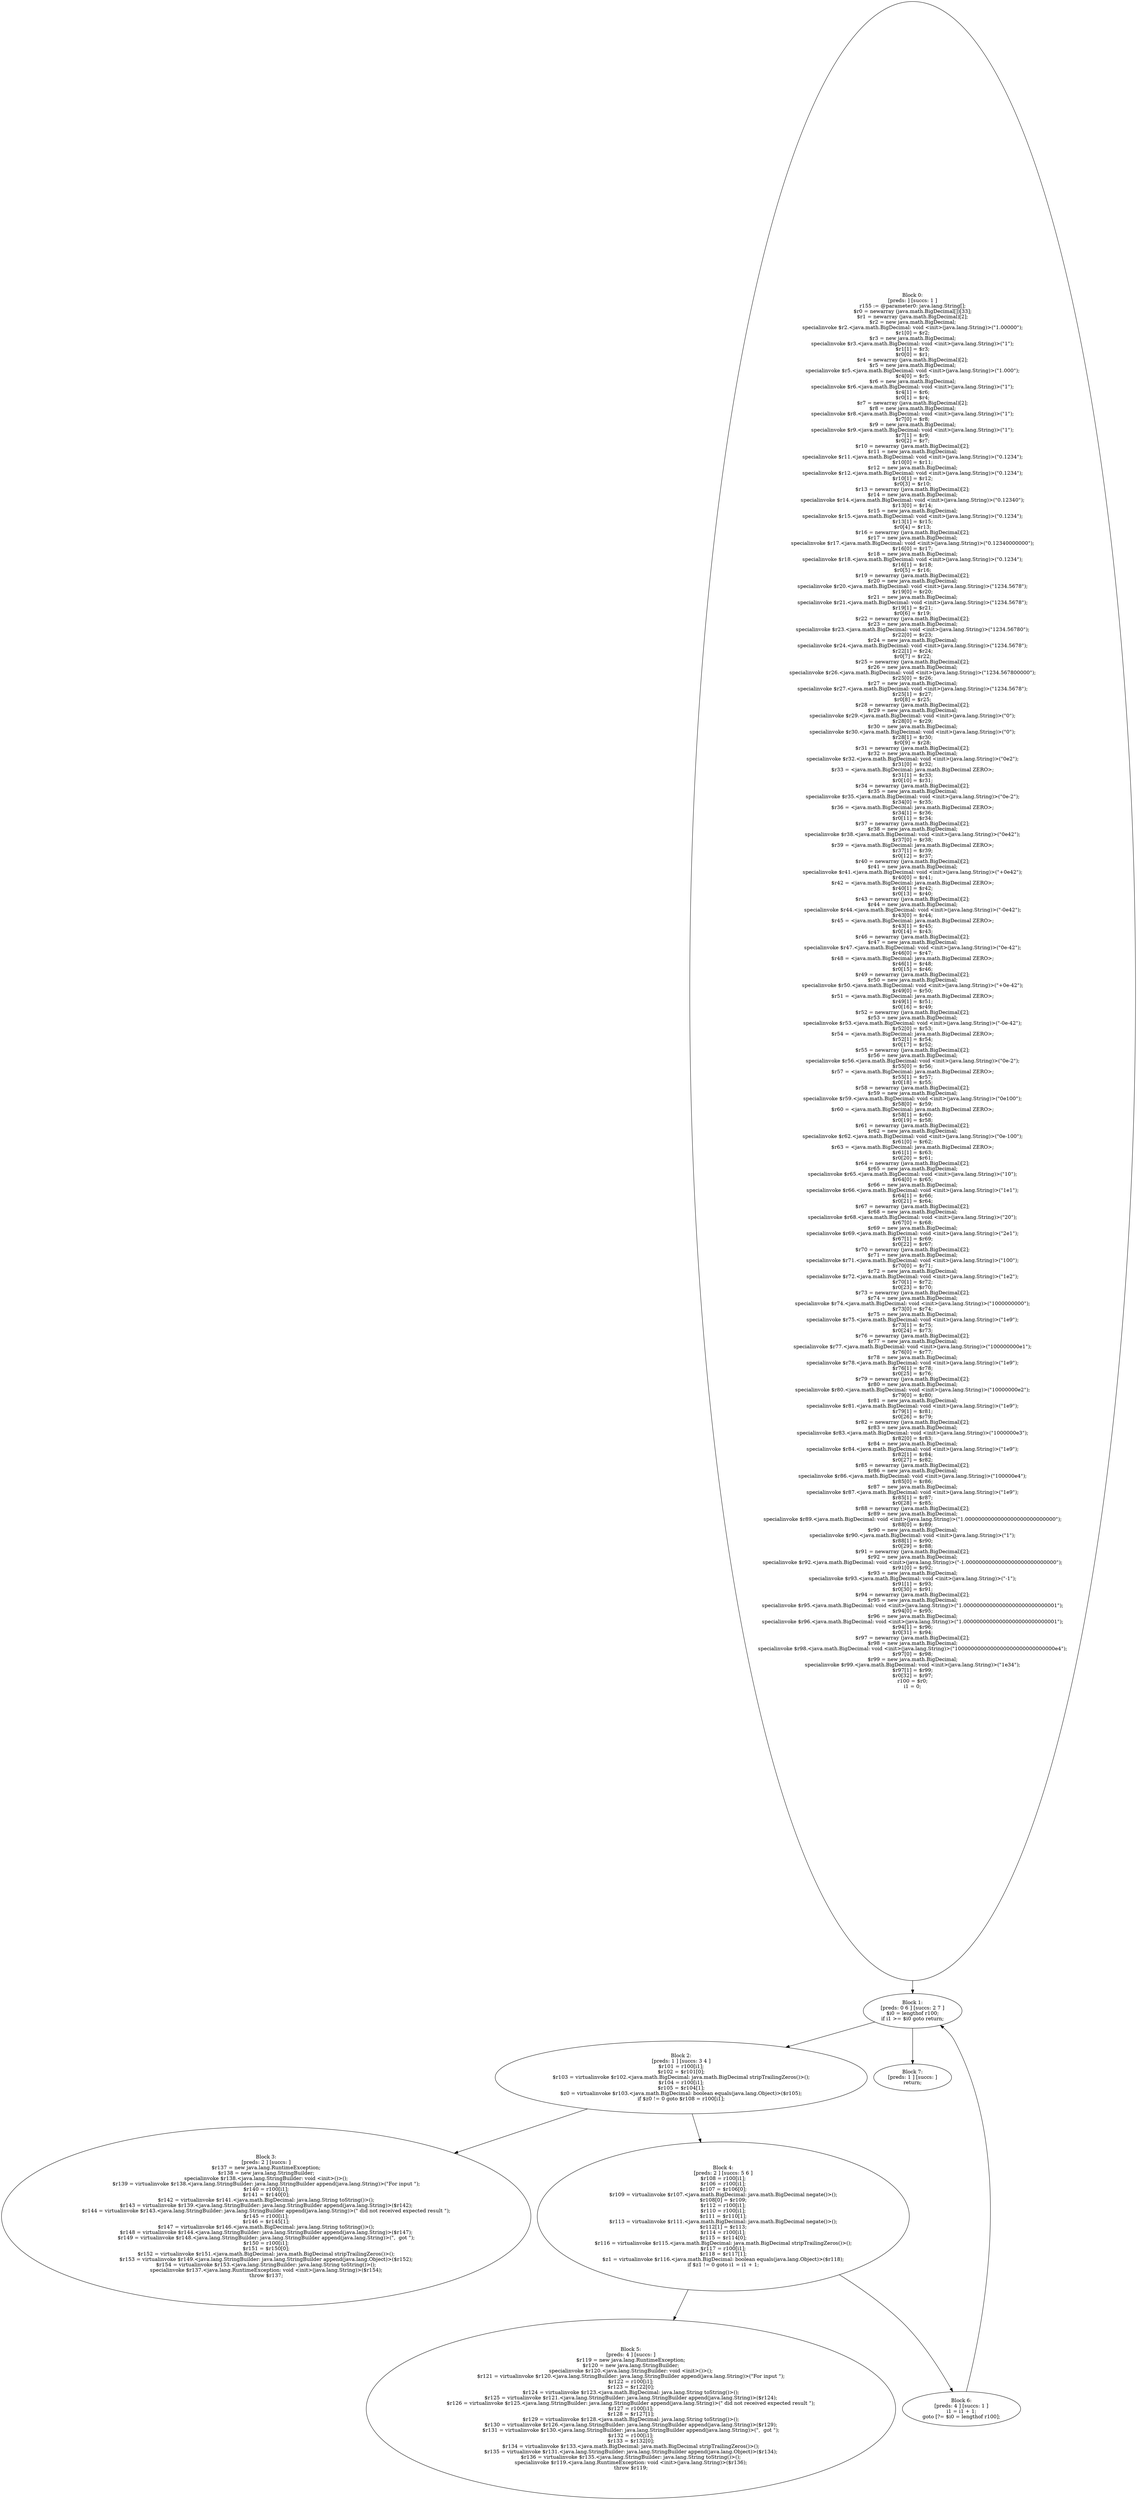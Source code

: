 digraph "unitGraph" {
    "Block 0:
[preds: ] [succs: 1 ]
r155 := @parameter0: java.lang.String[];
$r0 = newarray (java.math.BigDecimal[])[33];
$r1 = newarray (java.math.BigDecimal)[2];
$r2 = new java.math.BigDecimal;
specialinvoke $r2.<java.math.BigDecimal: void <init>(java.lang.String)>(\"1.00000\");
$r1[0] = $r2;
$r3 = new java.math.BigDecimal;
specialinvoke $r3.<java.math.BigDecimal: void <init>(java.lang.String)>(\"1\");
$r1[1] = $r3;
$r0[0] = $r1;
$r4 = newarray (java.math.BigDecimal)[2];
$r5 = new java.math.BigDecimal;
specialinvoke $r5.<java.math.BigDecimal: void <init>(java.lang.String)>(\"1.000\");
$r4[0] = $r5;
$r6 = new java.math.BigDecimal;
specialinvoke $r6.<java.math.BigDecimal: void <init>(java.lang.String)>(\"1\");
$r4[1] = $r6;
$r0[1] = $r4;
$r7 = newarray (java.math.BigDecimal)[2];
$r8 = new java.math.BigDecimal;
specialinvoke $r8.<java.math.BigDecimal: void <init>(java.lang.String)>(\"1\");
$r7[0] = $r8;
$r9 = new java.math.BigDecimal;
specialinvoke $r9.<java.math.BigDecimal: void <init>(java.lang.String)>(\"1\");
$r7[1] = $r9;
$r0[2] = $r7;
$r10 = newarray (java.math.BigDecimal)[2];
$r11 = new java.math.BigDecimal;
specialinvoke $r11.<java.math.BigDecimal: void <init>(java.lang.String)>(\"0.1234\");
$r10[0] = $r11;
$r12 = new java.math.BigDecimal;
specialinvoke $r12.<java.math.BigDecimal: void <init>(java.lang.String)>(\"0.1234\");
$r10[1] = $r12;
$r0[3] = $r10;
$r13 = newarray (java.math.BigDecimal)[2];
$r14 = new java.math.BigDecimal;
specialinvoke $r14.<java.math.BigDecimal: void <init>(java.lang.String)>(\"0.12340\");
$r13[0] = $r14;
$r15 = new java.math.BigDecimal;
specialinvoke $r15.<java.math.BigDecimal: void <init>(java.lang.String)>(\"0.1234\");
$r13[1] = $r15;
$r0[4] = $r13;
$r16 = newarray (java.math.BigDecimal)[2];
$r17 = new java.math.BigDecimal;
specialinvoke $r17.<java.math.BigDecimal: void <init>(java.lang.String)>(\"0.12340000000\");
$r16[0] = $r17;
$r18 = new java.math.BigDecimal;
specialinvoke $r18.<java.math.BigDecimal: void <init>(java.lang.String)>(\"0.1234\");
$r16[1] = $r18;
$r0[5] = $r16;
$r19 = newarray (java.math.BigDecimal)[2];
$r20 = new java.math.BigDecimal;
specialinvoke $r20.<java.math.BigDecimal: void <init>(java.lang.String)>(\"1234.5678\");
$r19[0] = $r20;
$r21 = new java.math.BigDecimal;
specialinvoke $r21.<java.math.BigDecimal: void <init>(java.lang.String)>(\"1234.5678\");
$r19[1] = $r21;
$r0[6] = $r19;
$r22 = newarray (java.math.BigDecimal)[2];
$r23 = new java.math.BigDecimal;
specialinvoke $r23.<java.math.BigDecimal: void <init>(java.lang.String)>(\"1234.56780\");
$r22[0] = $r23;
$r24 = new java.math.BigDecimal;
specialinvoke $r24.<java.math.BigDecimal: void <init>(java.lang.String)>(\"1234.5678\");
$r22[1] = $r24;
$r0[7] = $r22;
$r25 = newarray (java.math.BigDecimal)[2];
$r26 = new java.math.BigDecimal;
specialinvoke $r26.<java.math.BigDecimal: void <init>(java.lang.String)>(\"1234.567800000\");
$r25[0] = $r26;
$r27 = new java.math.BigDecimal;
specialinvoke $r27.<java.math.BigDecimal: void <init>(java.lang.String)>(\"1234.5678\");
$r25[1] = $r27;
$r0[8] = $r25;
$r28 = newarray (java.math.BigDecimal)[2];
$r29 = new java.math.BigDecimal;
specialinvoke $r29.<java.math.BigDecimal: void <init>(java.lang.String)>(\"0\");
$r28[0] = $r29;
$r30 = new java.math.BigDecimal;
specialinvoke $r30.<java.math.BigDecimal: void <init>(java.lang.String)>(\"0\");
$r28[1] = $r30;
$r0[9] = $r28;
$r31 = newarray (java.math.BigDecimal)[2];
$r32 = new java.math.BigDecimal;
specialinvoke $r32.<java.math.BigDecimal: void <init>(java.lang.String)>(\"0e2\");
$r31[0] = $r32;
$r33 = <java.math.BigDecimal: java.math.BigDecimal ZERO>;
$r31[1] = $r33;
$r0[10] = $r31;
$r34 = newarray (java.math.BigDecimal)[2];
$r35 = new java.math.BigDecimal;
specialinvoke $r35.<java.math.BigDecimal: void <init>(java.lang.String)>(\"0e-2\");
$r34[0] = $r35;
$r36 = <java.math.BigDecimal: java.math.BigDecimal ZERO>;
$r34[1] = $r36;
$r0[11] = $r34;
$r37 = newarray (java.math.BigDecimal)[2];
$r38 = new java.math.BigDecimal;
specialinvoke $r38.<java.math.BigDecimal: void <init>(java.lang.String)>(\"0e42\");
$r37[0] = $r38;
$r39 = <java.math.BigDecimal: java.math.BigDecimal ZERO>;
$r37[1] = $r39;
$r0[12] = $r37;
$r40 = newarray (java.math.BigDecimal)[2];
$r41 = new java.math.BigDecimal;
specialinvoke $r41.<java.math.BigDecimal: void <init>(java.lang.String)>(\"+0e42\");
$r40[0] = $r41;
$r42 = <java.math.BigDecimal: java.math.BigDecimal ZERO>;
$r40[1] = $r42;
$r0[13] = $r40;
$r43 = newarray (java.math.BigDecimal)[2];
$r44 = new java.math.BigDecimal;
specialinvoke $r44.<java.math.BigDecimal: void <init>(java.lang.String)>(\"-0e42\");
$r43[0] = $r44;
$r45 = <java.math.BigDecimal: java.math.BigDecimal ZERO>;
$r43[1] = $r45;
$r0[14] = $r43;
$r46 = newarray (java.math.BigDecimal)[2];
$r47 = new java.math.BigDecimal;
specialinvoke $r47.<java.math.BigDecimal: void <init>(java.lang.String)>(\"0e-42\");
$r46[0] = $r47;
$r48 = <java.math.BigDecimal: java.math.BigDecimal ZERO>;
$r46[1] = $r48;
$r0[15] = $r46;
$r49 = newarray (java.math.BigDecimal)[2];
$r50 = new java.math.BigDecimal;
specialinvoke $r50.<java.math.BigDecimal: void <init>(java.lang.String)>(\"+0e-42\");
$r49[0] = $r50;
$r51 = <java.math.BigDecimal: java.math.BigDecimal ZERO>;
$r49[1] = $r51;
$r0[16] = $r49;
$r52 = newarray (java.math.BigDecimal)[2];
$r53 = new java.math.BigDecimal;
specialinvoke $r53.<java.math.BigDecimal: void <init>(java.lang.String)>(\"-0e-42\");
$r52[0] = $r53;
$r54 = <java.math.BigDecimal: java.math.BigDecimal ZERO>;
$r52[1] = $r54;
$r0[17] = $r52;
$r55 = newarray (java.math.BigDecimal)[2];
$r56 = new java.math.BigDecimal;
specialinvoke $r56.<java.math.BigDecimal: void <init>(java.lang.String)>(\"0e-2\");
$r55[0] = $r56;
$r57 = <java.math.BigDecimal: java.math.BigDecimal ZERO>;
$r55[1] = $r57;
$r0[18] = $r55;
$r58 = newarray (java.math.BigDecimal)[2];
$r59 = new java.math.BigDecimal;
specialinvoke $r59.<java.math.BigDecimal: void <init>(java.lang.String)>(\"0e100\");
$r58[0] = $r59;
$r60 = <java.math.BigDecimal: java.math.BigDecimal ZERO>;
$r58[1] = $r60;
$r0[19] = $r58;
$r61 = newarray (java.math.BigDecimal)[2];
$r62 = new java.math.BigDecimal;
specialinvoke $r62.<java.math.BigDecimal: void <init>(java.lang.String)>(\"0e-100\");
$r61[0] = $r62;
$r63 = <java.math.BigDecimal: java.math.BigDecimal ZERO>;
$r61[1] = $r63;
$r0[20] = $r61;
$r64 = newarray (java.math.BigDecimal)[2];
$r65 = new java.math.BigDecimal;
specialinvoke $r65.<java.math.BigDecimal: void <init>(java.lang.String)>(\"10\");
$r64[0] = $r65;
$r66 = new java.math.BigDecimal;
specialinvoke $r66.<java.math.BigDecimal: void <init>(java.lang.String)>(\"1e1\");
$r64[1] = $r66;
$r0[21] = $r64;
$r67 = newarray (java.math.BigDecimal)[2];
$r68 = new java.math.BigDecimal;
specialinvoke $r68.<java.math.BigDecimal: void <init>(java.lang.String)>(\"20\");
$r67[0] = $r68;
$r69 = new java.math.BigDecimal;
specialinvoke $r69.<java.math.BigDecimal: void <init>(java.lang.String)>(\"2e1\");
$r67[1] = $r69;
$r0[22] = $r67;
$r70 = newarray (java.math.BigDecimal)[2];
$r71 = new java.math.BigDecimal;
specialinvoke $r71.<java.math.BigDecimal: void <init>(java.lang.String)>(\"100\");
$r70[0] = $r71;
$r72 = new java.math.BigDecimal;
specialinvoke $r72.<java.math.BigDecimal: void <init>(java.lang.String)>(\"1e2\");
$r70[1] = $r72;
$r0[23] = $r70;
$r73 = newarray (java.math.BigDecimal)[2];
$r74 = new java.math.BigDecimal;
specialinvoke $r74.<java.math.BigDecimal: void <init>(java.lang.String)>(\"1000000000\");
$r73[0] = $r74;
$r75 = new java.math.BigDecimal;
specialinvoke $r75.<java.math.BigDecimal: void <init>(java.lang.String)>(\"1e9\");
$r73[1] = $r75;
$r0[24] = $r73;
$r76 = newarray (java.math.BigDecimal)[2];
$r77 = new java.math.BigDecimal;
specialinvoke $r77.<java.math.BigDecimal: void <init>(java.lang.String)>(\"100000000e1\");
$r76[0] = $r77;
$r78 = new java.math.BigDecimal;
specialinvoke $r78.<java.math.BigDecimal: void <init>(java.lang.String)>(\"1e9\");
$r76[1] = $r78;
$r0[25] = $r76;
$r79 = newarray (java.math.BigDecimal)[2];
$r80 = new java.math.BigDecimal;
specialinvoke $r80.<java.math.BigDecimal: void <init>(java.lang.String)>(\"10000000e2\");
$r79[0] = $r80;
$r81 = new java.math.BigDecimal;
specialinvoke $r81.<java.math.BigDecimal: void <init>(java.lang.String)>(\"1e9\");
$r79[1] = $r81;
$r0[26] = $r79;
$r82 = newarray (java.math.BigDecimal)[2];
$r83 = new java.math.BigDecimal;
specialinvoke $r83.<java.math.BigDecimal: void <init>(java.lang.String)>(\"1000000e3\");
$r82[0] = $r83;
$r84 = new java.math.BigDecimal;
specialinvoke $r84.<java.math.BigDecimal: void <init>(java.lang.String)>(\"1e9\");
$r82[1] = $r84;
$r0[27] = $r82;
$r85 = newarray (java.math.BigDecimal)[2];
$r86 = new java.math.BigDecimal;
specialinvoke $r86.<java.math.BigDecimal: void <init>(java.lang.String)>(\"100000e4\");
$r85[0] = $r86;
$r87 = new java.math.BigDecimal;
specialinvoke $r87.<java.math.BigDecimal: void <init>(java.lang.String)>(\"1e9\");
$r85[1] = $r87;
$r0[28] = $r85;
$r88 = newarray (java.math.BigDecimal)[2];
$r89 = new java.math.BigDecimal;
specialinvoke $r89.<java.math.BigDecimal: void <init>(java.lang.String)>(\"1.0000000000000000000000000000\");
$r88[0] = $r89;
$r90 = new java.math.BigDecimal;
specialinvoke $r90.<java.math.BigDecimal: void <init>(java.lang.String)>(\"1\");
$r88[1] = $r90;
$r0[29] = $r88;
$r91 = newarray (java.math.BigDecimal)[2];
$r92 = new java.math.BigDecimal;
specialinvoke $r92.<java.math.BigDecimal: void <init>(java.lang.String)>(\"-1.0000000000000000000000000000\");
$r91[0] = $r92;
$r93 = new java.math.BigDecimal;
specialinvoke $r93.<java.math.BigDecimal: void <init>(java.lang.String)>(\"-1\");
$r91[1] = $r93;
$r0[30] = $r91;
$r94 = newarray (java.math.BigDecimal)[2];
$r95 = new java.math.BigDecimal;
specialinvoke $r95.<java.math.BigDecimal: void <init>(java.lang.String)>(\"1.00000000000000000000000000001\");
$r94[0] = $r95;
$r96 = new java.math.BigDecimal;
specialinvoke $r96.<java.math.BigDecimal: void <init>(java.lang.String)>(\"1.00000000000000000000000000001\");
$r94[1] = $r96;
$r0[31] = $r94;
$r97 = newarray (java.math.BigDecimal)[2];
$r98 = new java.math.BigDecimal;
specialinvoke $r98.<java.math.BigDecimal: void <init>(java.lang.String)>(\"1000000000000000000000000000000e4\");
$r97[0] = $r98;
$r99 = new java.math.BigDecimal;
specialinvoke $r99.<java.math.BigDecimal: void <init>(java.lang.String)>(\"1e34\");
$r97[1] = $r99;
$r0[32] = $r97;
r100 = $r0;
i1 = 0;
"
    "Block 1:
[preds: 0 6 ] [succs: 2 7 ]
$i0 = lengthof r100;
if i1 >= $i0 goto return;
"
    "Block 2:
[preds: 1 ] [succs: 3 4 ]
$r101 = r100[i1];
$r102 = $r101[0];
$r103 = virtualinvoke $r102.<java.math.BigDecimal: java.math.BigDecimal stripTrailingZeros()>();
$r104 = r100[i1];
$r105 = $r104[1];
$z0 = virtualinvoke $r103.<java.math.BigDecimal: boolean equals(java.lang.Object)>($r105);
if $z0 != 0 goto $r108 = r100[i1];
"
    "Block 3:
[preds: 2 ] [succs: ]
$r137 = new java.lang.RuntimeException;
$r138 = new java.lang.StringBuilder;
specialinvoke $r138.<java.lang.StringBuilder: void <init>()>();
$r139 = virtualinvoke $r138.<java.lang.StringBuilder: java.lang.StringBuilder append(java.lang.String)>(\"For input \");
$r140 = r100[i1];
$r141 = $r140[0];
$r142 = virtualinvoke $r141.<java.math.BigDecimal: java.lang.String toString()>();
$r143 = virtualinvoke $r139.<java.lang.StringBuilder: java.lang.StringBuilder append(java.lang.String)>($r142);
$r144 = virtualinvoke $r143.<java.lang.StringBuilder: java.lang.StringBuilder append(java.lang.String)>(\" did not received expected result \");
$r145 = r100[i1];
$r146 = $r145[1];
$r147 = virtualinvoke $r146.<java.math.BigDecimal: java.lang.String toString()>();
$r148 = virtualinvoke $r144.<java.lang.StringBuilder: java.lang.StringBuilder append(java.lang.String)>($r147);
$r149 = virtualinvoke $r148.<java.lang.StringBuilder: java.lang.StringBuilder append(java.lang.String)>(\",  got \");
$r150 = r100[i1];
$r151 = $r150[0];
$r152 = virtualinvoke $r151.<java.math.BigDecimal: java.math.BigDecimal stripTrailingZeros()>();
$r153 = virtualinvoke $r149.<java.lang.StringBuilder: java.lang.StringBuilder append(java.lang.Object)>($r152);
$r154 = virtualinvoke $r153.<java.lang.StringBuilder: java.lang.String toString()>();
specialinvoke $r137.<java.lang.RuntimeException: void <init>(java.lang.String)>($r154);
throw $r137;
"
    "Block 4:
[preds: 2 ] [succs: 5 6 ]
$r108 = r100[i1];
$r106 = r100[i1];
$r107 = $r106[0];
$r109 = virtualinvoke $r107.<java.math.BigDecimal: java.math.BigDecimal negate()>();
$r108[0] = $r109;
$r112 = r100[i1];
$r110 = r100[i1];
$r111 = $r110[1];
$r113 = virtualinvoke $r111.<java.math.BigDecimal: java.math.BigDecimal negate()>();
$r112[1] = $r113;
$r114 = r100[i1];
$r115 = $r114[0];
$r116 = virtualinvoke $r115.<java.math.BigDecimal: java.math.BigDecimal stripTrailingZeros()>();
$r117 = r100[i1];
$r118 = $r117[1];
$z1 = virtualinvoke $r116.<java.math.BigDecimal: boolean equals(java.lang.Object)>($r118);
if $z1 != 0 goto i1 = i1 + 1;
"
    "Block 5:
[preds: 4 ] [succs: ]
$r119 = new java.lang.RuntimeException;
$r120 = new java.lang.StringBuilder;
specialinvoke $r120.<java.lang.StringBuilder: void <init>()>();
$r121 = virtualinvoke $r120.<java.lang.StringBuilder: java.lang.StringBuilder append(java.lang.String)>(\"For input \");
$r122 = r100[i1];
$r123 = $r122[0];
$r124 = virtualinvoke $r123.<java.math.BigDecimal: java.lang.String toString()>();
$r125 = virtualinvoke $r121.<java.lang.StringBuilder: java.lang.StringBuilder append(java.lang.String)>($r124);
$r126 = virtualinvoke $r125.<java.lang.StringBuilder: java.lang.StringBuilder append(java.lang.String)>(\" did not received expected result \");
$r127 = r100[i1];
$r128 = $r127[1];
$r129 = virtualinvoke $r128.<java.math.BigDecimal: java.lang.String toString()>();
$r130 = virtualinvoke $r126.<java.lang.StringBuilder: java.lang.StringBuilder append(java.lang.String)>($r129);
$r131 = virtualinvoke $r130.<java.lang.StringBuilder: java.lang.StringBuilder append(java.lang.String)>(\",  got \");
$r132 = r100[i1];
$r133 = $r132[0];
$r134 = virtualinvoke $r133.<java.math.BigDecimal: java.math.BigDecimal stripTrailingZeros()>();
$r135 = virtualinvoke $r131.<java.lang.StringBuilder: java.lang.StringBuilder append(java.lang.Object)>($r134);
$r136 = virtualinvoke $r135.<java.lang.StringBuilder: java.lang.String toString()>();
specialinvoke $r119.<java.lang.RuntimeException: void <init>(java.lang.String)>($r136);
throw $r119;
"
    "Block 6:
[preds: 4 ] [succs: 1 ]
i1 = i1 + 1;
goto [?= $i0 = lengthof r100];
"
    "Block 7:
[preds: 1 ] [succs: ]
return;
"
    "Block 0:
[preds: ] [succs: 1 ]
r155 := @parameter0: java.lang.String[];
$r0 = newarray (java.math.BigDecimal[])[33];
$r1 = newarray (java.math.BigDecimal)[2];
$r2 = new java.math.BigDecimal;
specialinvoke $r2.<java.math.BigDecimal: void <init>(java.lang.String)>(\"1.00000\");
$r1[0] = $r2;
$r3 = new java.math.BigDecimal;
specialinvoke $r3.<java.math.BigDecimal: void <init>(java.lang.String)>(\"1\");
$r1[1] = $r3;
$r0[0] = $r1;
$r4 = newarray (java.math.BigDecimal)[2];
$r5 = new java.math.BigDecimal;
specialinvoke $r5.<java.math.BigDecimal: void <init>(java.lang.String)>(\"1.000\");
$r4[0] = $r5;
$r6 = new java.math.BigDecimal;
specialinvoke $r6.<java.math.BigDecimal: void <init>(java.lang.String)>(\"1\");
$r4[1] = $r6;
$r0[1] = $r4;
$r7 = newarray (java.math.BigDecimal)[2];
$r8 = new java.math.BigDecimal;
specialinvoke $r8.<java.math.BigDecimal: void <init>(java.lang.String)>(\"1\");
$r7[0] = $r8;
$r9 = new java.math.BigDecimal;
specialinvoke $r9.<java.math.BigDecimal: void <init>(java.lang.String)>(\"1\");
$r7[1] = $r9;
$r0[2] = $r7;
$r10 = newarray (java.math.BigDecimal)[2];
$r11 = new java.math.BigDecimal;
specialinvoke $r11.<java.math.BigDecimal: void <init>(java.lang.String)>(\"0.1234\");
$r10[0] = $r11;
$r12 = new java.math.BigDecimal;
specialinvoke $r12.<java.math.BigDecimal: void <init>(java.lang.String)>(\"0.1234\");
$r10[1] = $r12;
$r0[3] = $r10;
$r13 = newarray (java.math.BigDecimal)[2];
$r14 = new java.math.BigDecimal;
specialinvoke $r14.<java.math.BigDecimal: void <init>(java.lang.String)>(\"0.12340\");
$r13[0] = $r14;
$r15 = new java.math.BigDecimal;
specialinvoke $r15.<java.math.BigDecimal: void <init>(java.lang.String)>(\"0.1234\");
$r13[1] = $r15;
$r0[4] = $r13;
$r16 = newarray (java.math.BigDecimal)[2];
$r17 = new java.math.BigDecimal;
specialinvoke $r17.<java.math.BigDecimal: void <init>(java.lang.String)>(\"0.12340000000\");
$r16[0] = $r17;
$r18 = new java.math.BigDecimal;
specialinvoke $r18.<java.math.BigDecimal: void <init>(java.lang.String)>(\"0.1234\");
$r16[1] = $r18;
$r0[5] = $r16;
$r19 = newarray (java.math.BigDecimal)[2];
$r20 = new java.math.BigDecimal;
specialinvoke $r20.<java.math.BigDecimal: void <init>(java.lang.String)>(\"1234.5678\");
$r19[0] = $r20;
$r21 = new java.math.BigDecimal;
specialinvoke $r21.<java.math.BigDecimal: void <init>(java.lang.String)>(\"1234.5678\");
$r19[1] = $r21;
$r0[6] = $r19;
$r22 = newarray (java.math.BigDecimal)[2];
$r23 = new java.math.BigDecimal;
specialinvoke $r23.<java.math.BigDecimal: void <init>(java.lang.String)>(\"1234.56780\");
$r22[0] = $r23;
$r24 = new java.math.BigDecimal;
specialinvoke $r24.<java.math.BigDecimal: void <init>(java.lang.String)>(\"1234.5678\");
$r22[1] = $r24;
$r0[7] = $r22;
$r25 = newarray (java.math.BigDecimal)[2];
$r26 = new java.math.BigDecimal;
specialinvoke $r26.<java.math.BigDecimal: void <init>(java.lang.String)>(\"1234.567800000\");
$r25[0] = $r26;
$r27 = new java.math.BigDecimal;
specialinvoke $r27.<java.math.BigDecimal: void <init>(java.lang.String)>(\"1234.5678\");
$r25[1] = $r27;
$r0[8] = $r25;
$r28 = newarray (java.math.BigDecimal)[2];
$r29 = new java.math.BigDecimal;
specialinvoke $r29.<java.math.BigDecimal: void <init>(java.lang.String)>(\"0\");
$r28[0] = $r29;
$r30 = new java.math.BigDecimal;
specialinvoke $r30.<java.math.BigDecimal: void <init>(java.lang.String)>(\"0\");
$r28[1] = $r30;
$r0[9] = $r28;
$r31 = newarray (java.math.BigDecimal)[2];
$r32 = new java.math.BigDecimal;
specialinvoke $r32.<java.math.BigDecimal: void <init>(java.lang.String)>(\"0e2\");
$r31[0] = $r32;
$r33 = <java.math.BigDecimal: java.math.BigDecimal ZERO>;
$r31[1] = $r33;
$r0[10] = $r31;
$r34 = newarray (java.math.BigDecimal)[2];
$r35 = new java.math.BigDecimal;
specialinvoke $r35.<java.math.BigDecimal: void <init>(java.lang.String)>(\"0e-2\");
$r34[0] = $r35;
$r36 = <java.math.BigDecimal: java.math.BigDecimal ZERO>;
$r34[1] = $r36;
$r0[11] = $r34;
$r37 = newarray (java.math.BigDecimal)[2];
$r38 = new java.math.BigDecimal;
specialinvoke $r38.<java.math.BigDecimal: void <init>(java.lang.String)>(\"0e42\");
$r37[0] = $r38;
$r39 = <java.math.BigDecimal: java.math.BigDecimal ZERO>;
$r37[1] = $r39;
$r0[12] = $r37;
$r40 = newarray (java.math.BigDecimal)[2];
$r41 = new java.math.BigDecimal;
specialinvoke $r41.<java.math.BigDecimal: void <init>(java.lang.String)>(\"+0e42\");
$r40[0] = $r41;
$r42 = <java.math.BigDecimal: java.math.BigDecimal ZERO>;
$r40[1] = $r42;
$r0[13] = $r40;
$r43 = newarray (java.math.BigDecimal)[2];
$r44 = new java.math.BigDecimal;
specialinvoke $r44.<java.math.BigDecimal: void <init>(java.lang.String)>(\"-0e42\");
$r43[0] = $r44;
$r45 = <java.math.BigDecimal: java.math.BigDecimal ZERO>;
$r43[1] = $r45;
$r0[14] = $r43;
$r46 = newarray (java.math.BigDecimal)[2];
$r47 = new java.math.BigDecimal;
specialinvoke $r47.<java.math.BigDecimal: void <init>(java.lang.String)>(\"0e-42\");
$r46[0] = $r47;
$r48 = <java.math.BigDecimal: java.math.BigDecimal ZERO>;
$r46[1] = $r48;
$r0[15] = $r46;
$r49 = newarray (java.math.BigDecimal)[2];
$r50 = new java.math.BigDecimal;
specialinvoke $r50.<java.math.BigDecimal: void <init>(java.lang.String)>(\"+0e-42\");
$r49[0] = $r50;
$r51 = <java.math.BigDecimal: java.math.BigDecimal ZERO>;
$r49[1] = $r51;
$r0[16] = $r49;
$r52 = newarray (java.math.BigDecimal)[2];
$r53 = new java.math.BigDecimal;
specialinvoke $r53.<java.math.BigDecimal: void <init>(java.lang.String)>(\"-0e-42\");
$r52[0] = $r53;
$r54 = <java.math.BigDecimal: java.math.BigDecimal ZERO>;
$r52[1] = $r54;
$r0[17] = $r52;
$r55 = newarray (java.math.BigDecimal)[2];
$r56 = new java.math.BigDecimal;
specialinvoke $r56.<java.math.BigDecimal: void <init>(java.lang.String)>(\"0e-2\");
$r55[0] = $r56;
$r57 = <java.math.BigDecimal: java.math.BigDecimal ZERO>;
$r55[1] = $r57;
$r0[18] = $r55;
$r58 = newarray (java.math.BigDecimal)[2];
$r59 = new java.math.BigDecimal;
specialinvoke $r59.<java.math.BigDecimal: void <init>(java.lang.String)>(\"0e100\");
$r58[0] = $r59;
$r60 = <java.math.BigDecimal: java.math.BigDecimal ZERO>;
$r58[1] = $r60;
$r0[19] = $r58;
$r61 = newarray (java.math.BigDecimal)[2];
$r62 = new java.math.BigDecimal;
specialinvoke $r62.<java.math.BigDecimal: void <init>(java.lang.String)>(\"0e-100\");
$r61[0] = $r62;
$r63 = <java.math.BigDecimal: java.math.BigDecimal ZERO>;
$r61[1] = $r63;
$r0[20] = $r61;
$r64 = newarray (java.math.BigDecimal)[2];
$r65 = new java.math.BigDecimal;
specialinvoke $r65.<java.math.BigDecimal: void <init>(java.lang.String)>(\"10\");
$r64[0] = $r65;
$r66 = new java.math.BigDecimal;
specialinvoke $r66.<java.math.BigDecimal: void <init>(java.lang.String)>(\"1e1\");
$r64[1] = $r66;
$r0[21] = $r64;
$r67 = newarray (java.math.BigDecimal)[2];
$r68 = new java.math.BigDecimal;
specialinvoke $r68.<java.math.BigDecimal: void <init>(java.lang.String)>(\"20\");
$r67[0] = $r68;
$r69 = new java.math.BigDecimal;
specialinvoke $r69.<java.math.BigDecimal: void <init>(java.lang.String)>(\"2e1\");
$r67[1] = $r69;
$r0[22] = $r67;
$r70 = newarray (java.math.BigDecimal)[2];
$r71 = new java.math.BigDecimal;
specialinvoke $r71.<java.math.BigDecimal: void <init>(java.lang.String)>(\"100\");
$r70[0] = $r71;
$r72 = new java.math.BigDecimal;
specialinvoke $r72.<java.math.BigDecimal: void <init>(java.lang.String)>(\"1e2\");
$r70[1] = $r72;
$r0[23] = $r70;
$r73 = newarray (java.math.BigDecimal)[2];
$r74 = new java.math.BigDecimal;
specialinvoke $r74.<java.math.BigDecimal: void <init>(java.lang.String)>(\"1000000000\");
$r73[0] = $r74;
$r75 = new java.math.BigDecimal;
specialinvoke $r75.<java.math.BigDecimal: void <init>(java.lang.String)>(\"1e9\");
$r73[1] = $r75;
$r0[24] = $r73;
$r76 = newarray (java.math.BigDecimal)[2];
$r77 = new java.math.BigDecimal;
specialinvoke $r77.<java.math.BigDecimal: void <init>(java.lang.String)>(\"100000000e1\");
$r76[0] = $r77;
$r78 = new java.math.BigDecimal;
specialinvoke $r78.<java.math.BigDecimal: void <init>(java.lang.String)>(\"1e9\");
$r76[1] = $r78;
$r0[25] = $r76;
$r79 = newarray (java.math.BigDecimal)[2];
$r80 = new java.math.BigDecimal;
specialinvoke $r80.<java.math.BigDecimal: void <init>(java.lang.String)>(\"10000000e2\");
$r79[0] = $r80;
$r81 = new java.math.BigDecimal;
specialinvoke $r81.<java.math.BigDecimal: void <init>(java.lang.String)>(\"1e9\");
$r79[1] = $r81;
$r0[26] = $r79;
$r82 = newarray (java.math.BigDecimal)[2];
$r83 = new java.math.BigDecimal;
specialinvoke $r83.<java.math.BigDecimal: void <init>(java.lang.String)>(\"1000000e3\");
$r82[0] = $r83;
$r84 = new java.math.BigDecimal;
specialinvoke $r84.<java.math.BigDecimal: void <init>(java.lang.String)>(\"1e9\");
$r82[1] = $r84;
$r0[27] = $r82;
$r85 = newarray (java.math.BigDecimal)[2];
$r86 = new java.math.BigDecimal;
specialinvoke $r86.<java.math.BigDecimal: void <init>(java.lang.String)>(\"100000e4\");
$r85[0] = $r86;
$r87 = new java.math.BigDecimal;
specialinvoke $r87.<java.math.BigDecimal: void <init>(java.lang.String)>(\"1e9\");
$r85[1] = $r87;
$r0[28] = $r85;
$r88 = newarray (java.math.BigDecimal)[2];
$r89 = new java.math.BigDecimal;
specialinvoke $r89.<java.math.BigDecimal: void <init>(java.lang.String)>(\"1.0000000000000000000000000000\");
$r88[0] = $r89;
$r90 = new java.math.BigDecimal;
specialinvoke $r90.<java.math.BigDecimal: void <init>(java.lang.String)>(\"1\");
$r88[1] = $r90;
$r0[29] = $r88;
$r91 = newarray (java.math.BigDecimal)[2];
$r92 = new java.math.BigDecimal;
specialinvoke $r92.<java.math.BigDecimal: void <init>(java.lang.String)>(\"-1.0000000000000000000000000000\");
$r91[0] = $r92;
$r93 = new java.math.BigDecimal;
specialinvoke $r93.<java.math.BigDecimal: void <init>(java.lang.String)>(\"-1\");
$r91[1] = $r93;
$r0[30] = $r91;
$r94 = newarray (java.math.BigDecimal)[2];
$r95 = new java.math.BigDecimal;
specialinvoke $r95.<java.math.BigDecimal: void <init>(java.lang.String)>(\"1.00000000000000000000000000001\");
$r94[0] = $r95;
$r96 = new java.math.BigDecimal;
specialinvoke $r96.<java.math.BigDecimal: void <init>(java.lang.String)>(\"1.00000000000000000000000000001\");
$r94[1] = $r96;
$r0[31] = $r94;
$r97 = newarray (java.math.BigDecimal)[2];
$r98 = new java.math.BigDecimal;
specialinvoke $r98.<java.math.BigDecimal: void <init>(java.lang.String)>(\"1000000000000000000000000000000e4\");
$r97[0] = $r98;
$r99 = new java.math.BigDecimal;
specialinvoke $r99.<java.math.BigDecimal: void <init>(java.lang.String)>(\"1e34\");
$r97[1] = $r99;
$r0[32] = $r97;
r100 = $r0;
i1 = 0;
"->"Block 1:
[preds: 0 6 ] [succs: 2 7 ]
$i0 = lengthof r100;
if i1 >= $i0 goto return;
";
    "Block 1:
[preds: 0 6 ] [succs: 2 7 ]
$i0 = lengthof r100;
if i1 >= $i0 goto return;
"->"Block 2:
[preds: 1 ] [succs: 3 4 ]
$r101 = r100[i1];
$r102 = $r101[0];
$r103 = virtualinvoke $r102.<java.math.BigDecimal: java.math.BigDecimal stripTrailingZeros()>();
$r104 = r100[i1];
$r105 = $r104[1];
$z0 = virtualinvoke $r103.<java.math.BigDecimal: boolean equals(java.lang.Object)>($r105);
if $z0 != 0 goto $r108 = r100[i1];
";
    "Block 1:
[preds: 0 6 ] [succs: 2 7 ]
$i0 = lengthof r100;
if i1 >= $i0 goto return;
"->"Block 7:
[preds: 1 ] [succs: ]
return;
";
    "Block 2:
[preds: 1 ] [succs: 3 4 ]
$r101 = r100[i1];
$r102 = $r101[0];
$r103 = virtualinvoke $r102.<java.math.BigDecimal: java.math.BigDecimal stripTrailingZeros()>();
$r104 = r100[i1];
$r105 = $r104[1];
$z0 = virtualinvoke $r103.<java.math.BigDecimal: boolean equals(java.lang.Object)>($r105);
if $z0 != 0 goto $r108 = r100[i1];
"->"Block 3:
[preds: 2 ] [succs: ]
$r137 = new java.lang.RuntimeException;
$r138 = new java.lang.StringBuilder;
specialinvoke $r138.<java.lang.StringBuilder: void <init>()>();
$r139 = virtualinvoke $r138.<java.lang.StringBuilder: java.lang.StringBuilder append(java.lang.String)>(\"For input \");
$r140 = r100[i1];
$r141 = $r140[0];
$r142 = virtualinvoke $r141.<java.math.BigDecimal: java.lang.String toString()>();
$r143 = virtualinvoke $r139.<java.lang.StringBuilder: java.lang.StringBuilder append(java.lang.String)>($r142);
$r144 = virtualinvoke $r143.<java.lang.StringBuilder: java.lang.StringBuilder append(java.lang.String)>(\" did not received expected result \");
$r145 = r100[i1];
$r146 = $r145[1];
$r147 = virtualinvoke $r146.<java.math.BigDecimal: java.lang.String toString()>();
$r148 = virtualinvoke $r144.<java.lang.StringBuilder: java.lang.StringBuilder append(java.lang.String)>($r147);
$r149 = virtualinvoke $r148.<java.lang.StringBuilder: java.lang.StringBuilder append(java.lang.String)>(\",  got \");
$r150 = r100[i1];
$r151 = $r150[0];
$r152 = virtualinvoke $r151.<java.math.BigDecimal: java.math.BigDecimal stripTrailingZeros()>();
$r153 = virtualinvoke $r149.<java.lang.StringBuilder: java.lang.StringBuilder append(java.lang.Object)>($r152);
$r154 = virtualinvoke $r153.<java.lang.StringBuilder: java.lang.String toString()>();
specialinvoke $r137.<java.lang.RuntimeException: void <init>(java.lang.String)>($r154);
throw $r137;
";
    "Block 2:
[preds: 1 ] [succs: 3 4 ]
$r101 = r100[i1];
$r102 = $r101[0];
$r103 = virtualinvoke $r102.<java.math.BigDecimal: java.math.BigDecimal stripTrailingZeros()>();
$r104 = r100[i1];
$r105 = $r104[1];
$z0 = virtualinvoke $r103.<java.math.BigDecimal: boolean equals(java.lang.Object)>($r105);
if $z0 != 0 goto $r108 = r100[i1];
"->"Block 4:
[preds: 2 ] [succs: 5 6 ]
$r108 = r100[i1];
$r106 = r100[i1];
$r107 = $r106[0];
$r109 = virtualinvoke $r107.<java.math.BigDecimal: java.math.BigDecimal negate()>();
$r108[0] = $r109;
$r112 = r100[i1];
$r110 = r100[i1];
$r111 = $r110[1];
$r113 = virtualinvoke $r111.<java.math.BigDecimal: java.math.BigDecimal negate()>();
$r112[1] = $r113;
$r114 = r100[i1];
$r115 = $r114[0];
$r116 = virtualinvoke $r115.<java.math.BigDecimal: java.math.BigDecimal stripTrailingZeros()>();
$r117 = r100[i1];
$r118 = $r117[1];
$z1 = virtualinvoke $r116.<java.math.BigDecimal: boolean equals(java.lang.Object)>($r118);
if $z1 != 0 goto i1 = i1 + 1;
";
    "Block 4:
[preds: 2 ] [succs: 5 6 ]
$r108 = r100[i1];
$r106 = r100[i1];
$r107 = $r106[0];
$r109 = virtualinvoke $r107.<java.math.BigDecimal: java.math.BigDecimal negate()>();
$r108[0] = $r109;
$r112 = r100[i1];
$r110 = r100[i1];
$r111 = $r110[1];
$r113 = virtualinvoke $r111.<java.math.BigDecimal: java.math.BigDecimal negate()>();
$r112[1] = $r113;
$r114 = r100[i1];
$r115 = $r114[0];
$r116 = virtualinvoke $r115.<java.math.BigDecimal: java.math.BigDecimal stripTrailingZeros()>();
$r117 = r100[i1];
$r118 = $r117[1];
$z1 = virtualinvoke $r116.<java.math.BigDecimal: boolean equals(java.lang.Object)>($r118);
if $z1 != 0 goto i1 = i1 + 1;
"->"Block 5:
[preds: 4 ] [succs: ]
$r119 = new java.lang.RuntimeException;
$r120 = new java.lang.StringBuilder;
specialinvoke $r120.<java.lang.StringBuilder: void <init>()>();
$r121 = virtualinvoke $r120.<java.lang.StringBuilder: java.lang.StringBuilder append(java.lang.String)>(\"For input \");
$r122 = r100[i1];
$r123 = $r122[0];
$r124 = virtualinvoke $r123.<java.math.BigDecimal: java.lang.String toString()>();
$r125 = virtualinvoke $r121.<java.lang.StringBuilder: java.lang.StringBuilder append(java.lang.String)>($r124);
$r126 = virtualinvoke $r125.<java.lang.StringBuilder: java.lang.StringBuilder append(java.lang.String)>(\" did not received expected result \");
$r127 = r100[i1];
$r128 = $r127[1];
$r129 = virtualinvoke $r128.<java.math.BigDecimal: java.lang.String toString()>();
$r130 = virtualinvoke $r126.<java.lang.StringBuilder: java.lang.StringBuilder append(java.lang.String)>($r129);
$r131 = virtualinvoke $r130.<java.lang.StringBuilder: java.lang.StringBuilder append(java.lang.String)>(\",  got \");
$r132 = r100[i1];
$r133 = $r132[0];
$r134 = virtualinvoke $r133.<java.math.BigDecimal: java.math.BigDecimal stripTrailingZeros()>();
$r135 = virtualinvoke $r131.<java.lang.StringBuilder: java.lang.StringBuilder append(java.lang.Object)>($r134);
$r136 = virtualinvoke $r135.<java.lang.StringBuilder: java.lang.String toString()>();
specialinvoke $r119.<java.lang.RuntimeException: void <init>(java.lang.String)>($r136);
throw $r119;
";
    "Block 4:
[preds: 2 ] [succs: 5 6 ]
$r108 = r100[i1];
$r106 = r100[i1];
$r107 = $r106[0];
$r109 = virtualinvoke $r107.<java.math.BigDecimal: java.math.BigDecimal negate()>();
$r108[0] = $r109;
$r112 = r100[i1];
$r110 = r100[i1];
$r111 = $r110[1];
$r113 = virtualinvoke $r111.<java.math.BigDecimal: java.math.BigDecimal negate()>();
$r112[1] = $r113;
$r114 = r100[i1];
$r115 = $r114[0];
$r116 = virtualinvoke $r115.<java.math.BigDecimal: java.math.BigDecimal stripTrailingZeros()>();
$r117 = r100[i1];
$r118 = $r117[1];
$z1 = virtualinvoke $r116.<java.math.BigDecimal: boolean equals(java.lang.Object)>($r118);
if $z1 != 0 goto i1 = i1 + 1;
"->"Block 6:
[preds: 4 ] [succs: 1 ]
i1 = i1 + 1;
goto [?= $i0 = lengthof r100];
";
    "Block 6:
[preds: 4 ] [succs: 1 ]
i1 = i1 + 1;
goto [?= $i0 = lengthof r100];
"->"Block 1:
[preds: 0 6 ] [succs: 2 7 ]
$i0 = lengthof r100;
if i1 >= $i0 goto return;
";
}
